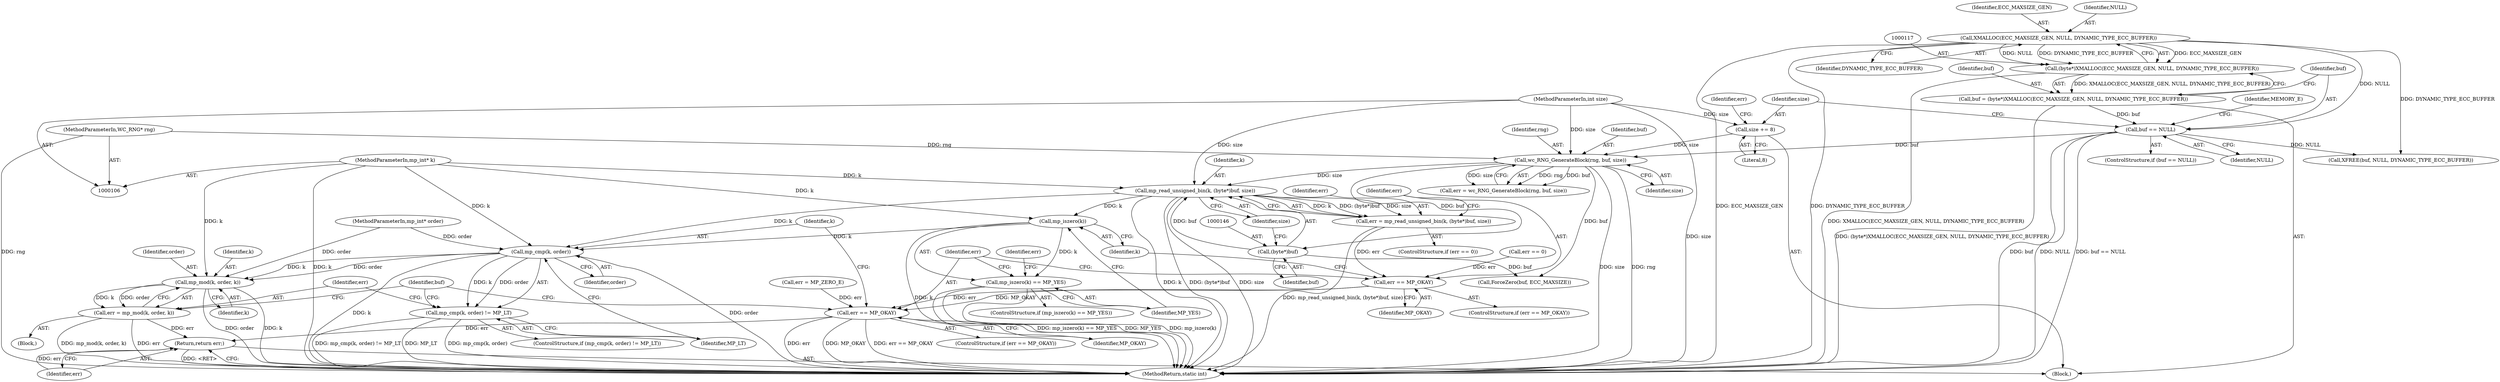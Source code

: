 digraph "1_wolfssl_9b9568d500f31f964af26ba8d01e542e1f27e5ca@API" {
"1000143" [label="(Call,mp_read_unsigned_bin(k, (byte*)buf, size))"];
"1000109" [label="(MethodParameterIn,mp_int* k)"];
"1000145" [label="(Call,(byte*)buf)"];
"1000133" [label="(Call,wc_RNG_GenerateBlock(rng, buf, size))"];
"1000107" [label="(MethodParameterIn,WC_RNG* rng)"];
"1000123" [label="(Call,buf == NULL)"];
"1000114" [label="(Call,buf = (byte*)XMALLOC(ECC_MAXSIZE_GEN, NULL, DYNAMIC_TYPE_ECC_BUFFER))"];
"1000116" [label="(Call,(byte*)XMALLOC(ECC_MAXSIZE_GEN, NULL, DYNAMIC_TYPE_ECC_BUFFER))"];
"1000118" [label="(Call,XMALLOC(ECC_MAXSIZE_GEN, NULL, DYNAMIC_TYPE_ECC_BUFFER))"];
"1000128" [label="(Call,size += 8)"];
"1000108" [label="(MethodParameterIn,int size)"];
"1000141" [label="(Call,err = mp_read_unsigned_bin(k, (byte*)buf, size))"];
"1000150" [label="(Call,err == MP_OKAY)"];
"1000163" [label="(Call,err == MP_OKAY)"];
"1000187" [label="(Return,return err;)"];
"1000156" [label="(Call,mp_iszero(k))"];
"1000155" [label="(Call,mp_iszero(k) == MP_YES)"];
"1000169" [label="(Call,mp_cmp(k, order))"];
"1000168" [label="(Call,mp_cmp(k, order) != MP_LT)"];
"1000176" [label="(Call,mp_mod(k, order, k))"];
"1000174" [label="(Call,err = mp_mod(k, order, k))"];
"1000133" [label="(Call,wc_RNG_GenerateBlock(rng, buf, size))"];
"1000125" [label="(Identifier,NULL)"];
"1000110" [label="(MethodParameterIn,mp_int* order)"];
"1000129" [label="(Identifier,size)"];
"1000154" [label="(ControlStructure,if (mp_iszero(k) == MP_YES))"];
"1000177" [label="(Identifier,k)"];
"1000148" [label="(Identifier,size)"];
"1000116" [label="(Call,(byte*)XMALLOC(ECC_MAXSIZE_GEN, NULL, DYNAMIC_TYPE_ECC_BUFFER))"];
"1000109" [label="(MethodParameterIn,mp_int* k)"];
"1000159" [label="(Call,err = MP_ZERO_E)"];
"1000155" [label="(Call,mp_iszero(k) == MP_YES)"];
"1000172" [label="(Identifier,MP_LT)"];
"1000181" [label="(Identifier,buf)"];
"1000170" [label="(Identifier,k)"];
"1000167" [label="(ControlStructure,if (mp_cmp(k, order) != MP_LT))"];
"1000136" [label="(Identifier,size)"];
"1000128" [label="(Call,size += 8)"];
"1000147" [label="(Identifier,buf)"];
"1000142" [label="(Identifier,err)"];
"1000187" [label="(Return,return err;)"];
"1000189" [label="(MethodReturn,static int)"];
"1000138" [label="(Call,err == 0)"];
"1000145" [label="(Call,(byte*)buf)"];
"1000171" [label="(Identifier,order)"];
"1000130" [label="(Literal,8)"];
"1000127" [label="(Identifier,MEMORY_E)"];
"1000179" [label="(Identifier,k)"];
"1000169" [label="(Call,mp_cmp(k, order))"];
"1000119" [label="(Identifier,ECC_MAXSIZE_GEN)"];
"1000174" [label="(Call,err = mp_mod(k, order, k))"];
"1000121" [label="(Identifier,DYNAMIC_TYPE_ECC_BUFFER)"];
"1000183" [label="(Call,XFREE(buf, NULL, DYNAMIC_TYPE_ECC_BUFFER))"];
"1000144" [label="(Identifier,k)"];
"1000122" [label="(ControlStructure,if (buf == NULL))"];
"1000151" [label="(Identifier,err)"];
"1000152" [label="(Identifier,MP_OKAY)"];
"1000188" [label="(Identifier,err)"];
"1000168" [label="(Call,mp_cmp(k, order) != MP_LT)"];
"1000114" [label="(Call,buf = (byte*)XMALLOC(ECC_MAXSIZE_GEN, NULL, DYNAMIC_TYPE_ECC_BUFFER))"];
"1000135" [label="(Identifier,buf)"];
"1000132" [label="(Identifier,err)"];
"1000124" [label="(Identifier,buf)"];
"1000156" [label="(Call,mp_iszero(k))"];
"1000176" [label="(Call,mp_mod(k, order, k))"];
"1000118" [label="(Call,XMALLOC(ECC_MAXSIZE_GEN, NULL, DYNAMIC_TYPE_ECC_BUFFER))"];
"1000149" [label="(ControlStructure,if (err == MP_OKAY))"];
"1000164" [label="(Identifier,err)"];
"1000163" [label="(Call,err == MP_OKAY)"];
"1000175" [label="(Identifier,err)"];
"1000160" [label="(Identifier,err)"];
"1000173" [label="(Block,)"];
"1000158" [label="(Identifier,MP_YES)"];
"1000165" [label="(Identifier,MP_OKAY)"];
"1000162" [label="(ControlStructure,if (err == MP_OKAY))"];
"1000131" [label="(Call,err = wc_RNG_GenerateBlock(rng, buf, size))"];
"1000107" [label="(MethodParameterIn,WC_RNG* rng)"];
"1000178" [label="(Identifier,order)"];
"1000111" [label="(Block,)"];
"1000150" [label="(Call,err == MP_OKAY)"];
"1000157" [label="(Identifier,k)"];
"1000108" [label="(MethodParameterIn,int size)"];
"1000120" [label="(Identifier,NULL)"];
"1000141" [label="(Call,err = mp_read_unsigned_bin(k, (byte*)buf, size))"];
"1000123" [label="(Call,buf == NULL)"];
"1000180" [label="(Call,ForceZero(buf, ECC_MAXSIZE))"];
"1000134" [label="(Identifier,rng)"];
"1000137" [label="(ControlStructure,if (err == 0))"];
"1000115" [label="(Identifier,buf)"];
"1000143" [label="(Call,mp_read_unsigned_bin(k, (byte*)buf, size))"];
"1000143" -> "1000141"  [label="AST: "];
"1000143" -> "1000148"  [label="CFG: "];
"1000144" -> "1000143"  [label="AST: "];
"1000145" -> "1000143"  [label="AST: "];
"1000148" -> "1000143"  [label="AST: "];
"1000141" -> "1000143"  [label="CFG: "];
"1000143" -> "1000189"  [label="DDG: k"];
"1000143" -> "1000189"  [label="DDG: size"];
"1000143" -> "1000189"  [label="DDG: (byte*)buf"];
"1000143" -> "1000141"  [label="DDG: k"];
"1000143" -> "1000141"  [label="DDG: (byte*)buf"];
"1000143" -> "1000141"  [label="DDG: size"];
"1000109" -> "1000143"  [label="DDG: k"];
"1000145" -> "1000143"  [label="DDG: buf"];
"1000133" -> "1000143"  [label="DDG: size"];
"1000108" -> "1000143"  [label="DDG: size"];
"1000143" -> "1000156"  [label="DDG: k"];
"1000143" -> "1000169"  [label="DDG: k"];
"1000109" -> "1000106"  [label="AST: "];
"1000109" -> "1000189"  [label="DDG: k"];
"1000109" -> "1000156"  [label="DDG: k"];
"1000109" -> "1000169"  [label="DDG: k"];
"1000109" -> "1000176"  [label="DDG: k"];
"1000145" -> "1000147"  [label="CFG: "];
"1000146" -> "1000145"  [label="AST: "];
"1000147" -> "1000145"  [label="AST: "];
"1000148" -> "1000145"  [label="CFG: "];
"1000133" -> "1000145"  [label="DDG: buf"];
"1000145" -> "1000180"  [label="DDG: buf"];
"1000133" -> "1000131"  [label="AST: "];
"1000133" -> "1000136"  [label="CFG: "];
"1000134" -> "1000133"  [label="AST: "];
"1000135" -> "1000133"  [label="AST: "];
"1000136" -> "1000133"  [label="AST: "];
"1000131" -> "1000133"  [label="CFG: "];
"1000133" -> "1000189"  [label="DDG: rng"];
"1000133" -> "1000189"  [label="DDG: size"];
"1000133" -> "1000131"  [label="DDG: rng"];
"1000133" -> "1000131"  [label="DDG: buf"];
"1000133" -> "1000131"  [label="DDG: size"];
"1000107" -> "1000133"  [label="DDG: rng"];
"1000123" -> "1000133"  [label="DDG: buf"];
"1000128" -> "1000133"  [label="DDG: size"];
"1000108" -> "1000133"  [label="DDG: size"];
"1000133" -> "1000180"  [label="DDG: buf"];
"1000107" -> "1000106"  [label="AST: "];
"1000107" -> "1000189"  [label="DDG: rng"];
"1000123" -> "1000122"  [label="AST: "];
"1000123" -> "1000125"  [label="CFG: "];
"1000124" -> "1000123"  [label="AST: "];
"1000125" -> "1000123"  [label="AST: "];
"1000127" -> "1000123"  [label="CFG: "];
"1000129" -> "1000123"  [label="CFG: "];
"1000123" -> "1000189"  [label="DDG: NULL"];
"1000123" -> "1000189"  [label="DDG: buf == NULL"];
"1000123" -> "1000189"  [label="DDG: buf"];
"1000114" -> "1000123"  [label="DDG: buf"];
"1000118" -> "1000123"  [label="DDG: NULL"];
"1000123" -> "1000183"  [label="DDG: NULL"];
"1000114" -> "1000111"  [label="AST: "];
"1000114" -> "1000116"  [label="CFG: "];
"1000115" -> "1000114"  [label="AST: "];
"1000116" -> "1000114"  [label="AST: "];
"1000124" -> "1000114"  [label="CFG: "];
"1000114" -> "1000189"  [label="DDG: (byte*)XMALLOC(ECC_MAXSIZE_GEN, NULL, DYNAMIC_TYPE_ECC_BUFFER)"];
"1000116" -> "1000114"  [label="DDG: XMALLOC(ECC_MAXSIZE_GEN, NULL, DYNAMIC_TYPE_ECC_BUFFER)"];
"1000116" -> "1000118"  [label="CFG: "];
"1000117" -> "1000116"  [label="AST: "];
"1000118" -> "1000116"  [label="AST: "];
"1000116" -> "1000189"  [label="DDG: XMALLOC(ECC_MAXSIZE_GEN, NULL, DYNAMIC_TYPE_ECC_BUFFER)"];
"1000118" -> "1000116"  [label="DDG: ECC_MAXSIZE_GEN"];
"1000118" -> "1000116"  [label="DDG: NULL"];
"1000118" -> "1000116"  [label="DDG: DYNAMIC_TYPE_ECC_BUFFER"];
"1000118" -> "1000121"  [label="CFG: "];
"1000119" -> "1000118"  [label="AST: "];
"1000120" -> "1000118"  [label="AST: "];
"1000121" -> "1000118"  [label="AST: "];
"1000118" -> "1000189"  [label="DDG: ECC_MAXSIZE_GEN"];
"1000118" -> "1000189"  [label="DDG: DYNAMIC_TYPE_ECC_BUFFER"];
"1000118" -> "1000183"  [label="DDG: DYNAMIC_TYPE_ECC_BUFFER"];
"1000128" -> "1000111"  [label="AST: "];
"1000128" -> "1000130"  [label="CFG: "];
"1000129" -> "1000128"  [label="AST: "];
"1000130" -> "1000128"  [label="AST: "];
"1000132" -> "1000128"  [label="CFG: "];
"1000108" -> "1000128"  [label="DDG: size"];
"1000108" -> "1000106"  [label="AST: "];
"1000108" -> "1000189"  [label="DDG: size"];
"1000141" -> "1000137"  [label="AST: "];
"1000142" -> "1000141"  [label="AST: "];
"1000151" -> "1000141"  [label="CFG: "];
"1000141" -> "1000189"  [label="DDG: mp_read_unsigned_bin(k, (byte*)buf, size)"];
"1000141" -> "1000150"  [label="DDG: err"];
"1000150" -> "1000149"  [label="AST: "];
"1000150" -> "1000152"  [label="CFG: "];
"1000151" -> "1000150"  [label="AST: "];
"1000152" -> "1000150"  [label="AST: "];
"1000157" -> "1000150"  [label="CFG: "];
"1000164" -> "1000150"  [label="CFG: "];
"1000138" -> "1000150"  [label="DDG: err"];
"1000150" -> "1000163"  [label="DDG: err"];
"1000150" -> "1000163"  [label="DDG: MP_OKAY"];
"1000163" -> "1000162"  [label="AST: "];
"1000163" -> "1000165"  [label="CFG: "];
"1000164" -> "1000163"  [label="AST: "];
"1000165" -> "1000163"  [label="AST: "];
"1000170" -> "1000163"  [label="CFG: "];
"1000181" -> "1000163"  [label="CFG: "];
"1000163" -> "1000189"  [label="DDG: err == MP_OKAY"];
"1000163" -> "1000189"  [label="DDG: err"];
"1000163" -> "1000189"  [label="DDG: MP_OKAY"];
"1000159" -> "1000163"  [label="DDG: err"];
"1000163" -> "1000187"  [label="DDG: err"];
"1000187" -> "1000111"  [label="AST: "];
"1000187" -> "1000188"  [label="CFG: "];
"1000188" -> "1000187"  [label="AST: "];
"1000189" -> "1000187"  [label="CFG: "];
"1000187" -> "1000189"  [label="DDG: <RET>"];
"1000188" -> "1000187"  [label="DDG: err"];
"1000174" -> "1000187"  [label="DDG: err"];
"1000156" -> "1000155"  [label="AST: "];
"1000156" -> "1000157"  [label="CFG: "];
"1000157" -> "1000156"  [label="AST: "];
"1000158" -> "1000156"  [label="CFG: "];
"1000156" -> "1000189"  [label="DDG: k"];
"1000156" -> "1000155"  [label="DDG: k"];
"1000156" -> "1000169"  [label="DDG: k"];
"1000155" -> "1000154"  [label="AST: "];
"1000155" -> "1000158"  [label="CFG: "];
"1000158" -> "1000155"  [label="AST: "];
"1000160" -> "1000155"  [label="CFG: "];
"1000164" -> "1000155"  [label="CFG: "];
"1000155" -> "1000189"  [label="DDG: mp_iszero(k) == MP_YES"];
"1000155" -> "1000189"  [label="DDG: MP_YES"];
"1000155" -> "1000189"  [label="DDG: mp_iszero(k)"];
"1000169" -> "1000168"  [label="AST: "];
"1000169" -> "1000171"  [label="CFG: "];
"1000170" -> "1000169"  [label="AST: "];
"1000171" -> "1000169"  [label="AST: "];
"1000172" -> "1000169"  [label="CFG: "];
"1000169" -> "1000189"  [label="DDG: order"];
"1000169" -> "1000189"  [label="DDG: k"];
"1000169" -> "1000168"  [label="DDG: k"];
"1000169" -> "1000168"  [label="DDG: order"];
"1000110" -> "1000169"  [label="DDG: order"];
"1000169" -> "1000176"  [label="DDG: k"];
"1000169" -> "1000176"  [label="DDG: order"];
"1000168" -> "1000167"  [label="AST: "];
"1000168" -> "1000172"  [label="CFG: "];
"1000172" -> "1000168"  [label="AST: "];
"1000175" -> "1000168"  [label="CFG: "];
"1000181" -> "1000168"  [label="CFG: "];
"1000168" -> "1000189"  [label="DDG: MP_LT"];
"1000168" -> "1000189"  [label="DDG: mp_cmp(k, order)"];
"1000168" -> "1000189"  [label="DDG: mp_cmp(k, order) != MP_LT"];
"1000176" -> "1000174"  [label="AST: "];
"1000176" -> "1000179"  [label="CFG: "];
"1000177" -> "1000176"  [label="AST: "];
"1000178" -> "1000176"  [label="AST: "];
"1000179" -> "1000176"  [label="AST: "];
"1000174" -> "1000176"  [label="CFG: "];
"1000176" -> "1000189"  [label="DDG: k"];
"1000176" -> "1000189"  [label="DDG: order"];
"1000176" -> "1000174"  [label="DDG: k"];
"1000176" -> "1000174"  [label="DDG: order"];
"1000110" -> "1000176"  [label="DDG: order"];
"1000174" -> "1000173"  [label="AST: "];
"1000175" -> "1000174"  [label="AST: "];
"1000181" -> "1000174"  [label="CFG: "];
"1000174" -> "1000189"  [label="DDG: mp_mod(k, order, k)"];
"1000174" -> "1000189"  [label="DDG: err"];
}
